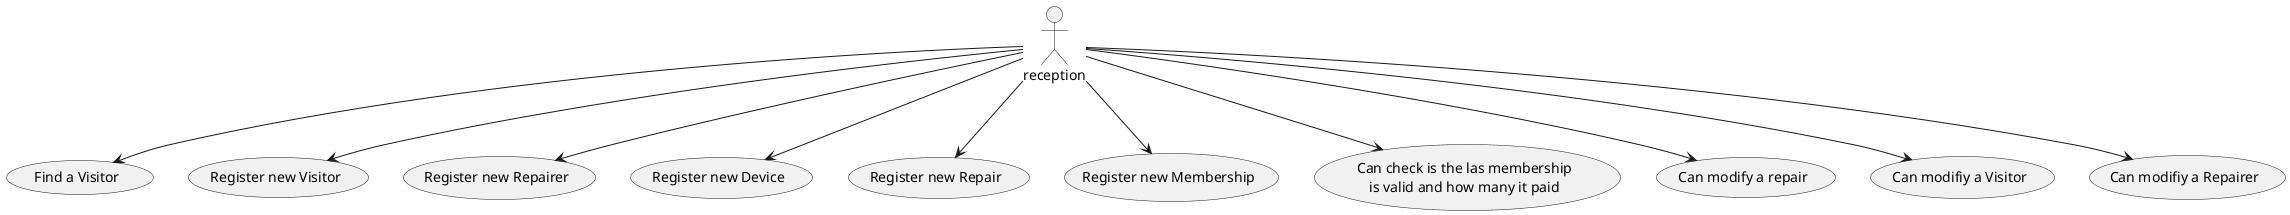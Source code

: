 @startuml
actor "reception" as user
usecase UC0 as "Find a Visitor"
usecase UC1 as "Register new Visitor"
usecase UC2 as "Register new Repairer"
usecase UC3 as "Register new Device"
usecase UC4 as "Register new Repair"
usecase UC5 as "Register new Membership"
usecase UC6 as "Can check is the las membership
is valid and how many it paid"
usecase UC7 as "Can modify a repair"
usecase UC8 as "Can modifiy a Visitor"
usecase UC9 as "Can modifiy a Repairer"

user --> UC0
user --> UC1
user --> UC2
user --> UC3
user --> UC4
user --> UC5
user --> UC6
user --> UC7
user --> UC8
user --> UC9
@enduml
